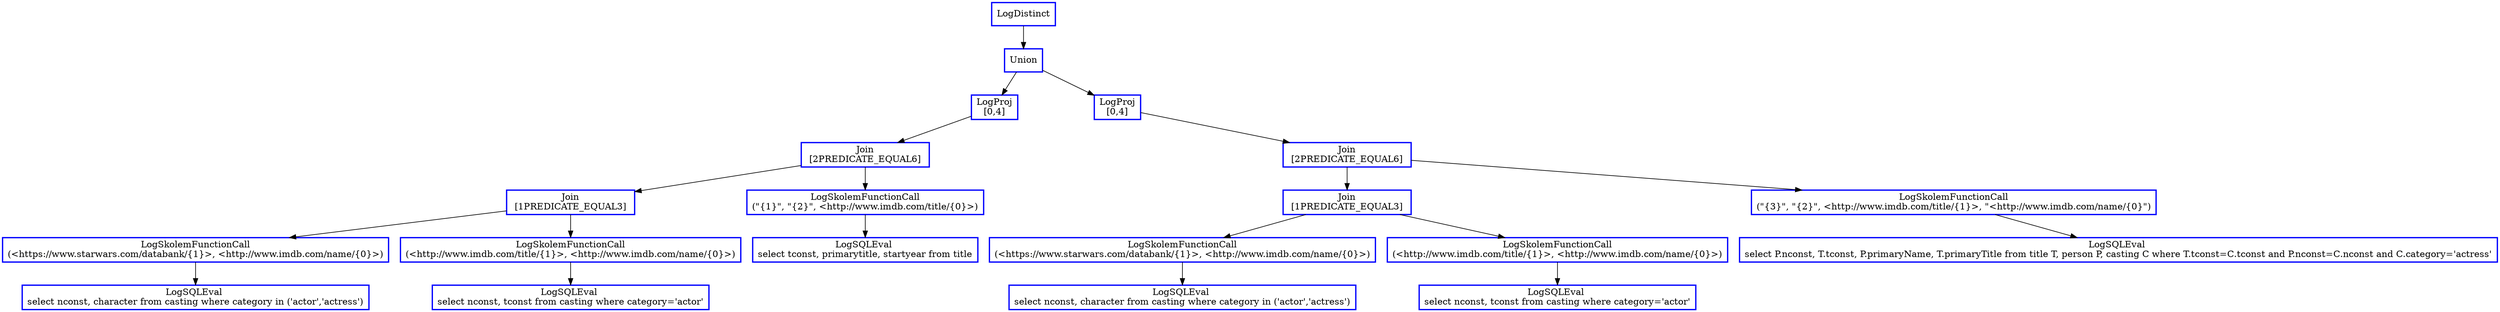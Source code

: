 digraph  g{
node [shape=rectangle, color=black, fontcolor=black, style=bold]
0 [label="LogDistinct" , color = blue] ; 
1 [label="Union", color = blue] ; 
0 -> 1 ; 
2 [label="LogProj
[0,4]" , color = blue] ; 
1 -> 2 ; 
3 [label="Join\n [2PREDICATE_EQUAL6] ", color = blue] ; 
2 -> 3 ; 
4 [label="Join\n [1PREDICATE_EQUAL3] ", color = blue] ; 
3 -> 4 ; 
5 [label="LogSkolemFunctionCall
(<https://www.starwars.com/databank/{1}>, <http://www.imdb.com/name/{0}>)" , color = blue] ; 
4 -> 5 ; 
6 [label="LogSQLEval 
select nconst, character from casting where category in ('actor','actress')", color = blue] ; 
5 -> 6 ; 
7 [label="LogSkolemFunctionCall
(<http://www.imdb.com/title/{1}>, <http://www.imdb.com/name/{0}>)" , color = blue] ; 
4 -> 7 ; 
8 [label="LogSQLEval 
select nconst, tconst from casting where category='actor'", color = blue] ; 
7 -> 8 ; 
9 [label="LogSkolemFunctionCall
(\"{1}\", \"{2}\", <http://www.imdb.com/title/{0}>)" , color = blue] ; 
3 -> 9 ; 
10 [label="LogSQLEval 
select tconst, primarytitle, startyear from title", color = blue] ; 
9 -> 10 ; 
12 [label="LogProj
[0,4]" , color = blue] ; 
1 -> 12 ; 
13 [label="Join\n [2PREDICATE_EQUAL6] ", color = blue] ; 
12 -> 13 ; 
14 [label="Join\n [1PREDICATE_EQUAL3] ", color = blue] ; 
13 -> 14 ; 
15 [label="LogSkolemFunctionCall
(<https://www.starwars.com/databank/{1}>, <http://www.imdb.com/name/{0}>)" , color = blue] ; 
14 -> 15 ; 
16 [label="LogSQLEval 
select nconst, character from casting where category in ('actor','actress')", color = blue] ; 
15 -> 16 ; 
17 [label="LogSkolemFunctionCall
(<http://www.imdb.com/title/{1}>, <http://www.imdb.com/name/{0}>)" , color = blue] ; 
14 -> 17 ; 
18 [label="LogSQLEval 
select nconst, tconst from casting where category='actor'", color = blue] ; 
17 -> 18 ; 
19 [label="LogSkolemFunctionCall
(\"{3}\", \"{2}\", <http://www.imdb.com/title/{1}>, \"<http://www.imdb.com/name/{0}\")" , color = blue] ; 
13 -> 19 ; 
20 [label="LogSQLEval 
select P.nconst, T.tconst, P.primaryName, T.primaryTitle from title T, person P, casting C where T.tconst=C.tconst and P.nconst=C.nconst and C.category='actress'", color = blue] ; 
19 -> 20 ; 
}

